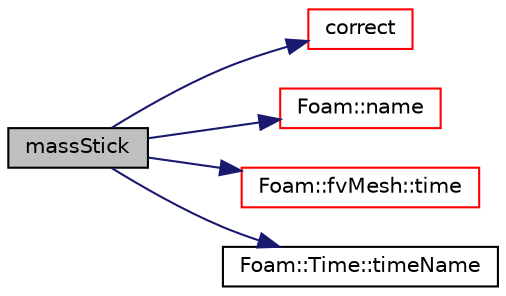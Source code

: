digraph "massStick"
{
  bgcolor="transparent";
  edge [fontname="Helvetica",fontsize="10",labelfontname="Helvetica",labelfontsize="10"];
  node [fontname="Helvetica",fontsize="10",shape=record];
  rankdir="LR";
  Node1 [label="massStick",height=0.2,width=0.4,color="black", fillcolor="grey75", style="filled", fontcolor="black"];
  Node1 -> Node2 [color="midnightblue",fontsize="10",style="solid",fontname="Helvetica"];
  Node2 [label="correct",height=0.2,width=0.4,color="red",URL="$a01375.html#aa1b559cf24cdec3d37b45e290079352d",tooltip="Apply velocity correction. "];
  Node1 -> Node3 [color="midnightblue",fontsize="10",style="solid",fontname="Helvetica"];
  Node3 [label="Foam::name",height=0.2,width=0.4,color="red",URL="$a10733.html#adcb0df2bd4953cb6bb390272d8263c3a",tooltip="Return a string representation of a complex. "];
  Node1 -> Node4 [color="midnightblue",fontsize="10",style="solid",fontname="Helvetica"];
  Node4 [label="Foam::fvMesh::time",height=0.2,width=0.4,color="red",URL="$a00876.html#a48fcf6de2789aff6b430b5fc1a05693f",tooltip="Return the top-level database. "];
  Node1 -> Node5 [color="midnightblue",fontsize="10",style="solid",fontname="Helvetica"];
  Node5 [label="Foam::Time::timeName",height=0.2,width=0.4,color="black",URL="$a02610.html#a5ae6a110de1b22323e19a46943c7f0c1",tooltip="Return time name of given scalar time. "];
}
